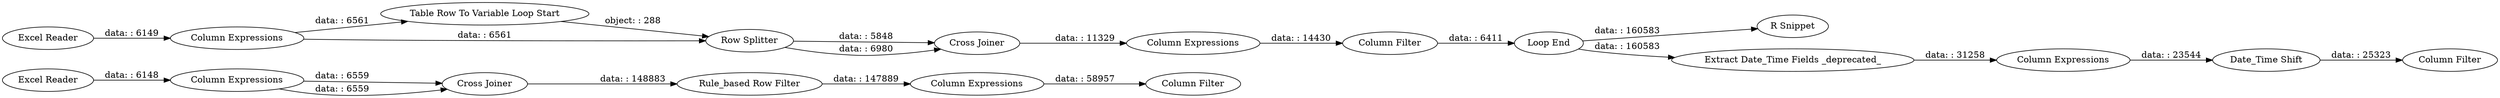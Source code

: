 digraph {
	"-585173365919000829_7" [label="Excel Reader"]
	"-585173365919000829_18" [label="Cross Joiner"]
	"-585173365919000829_15" [label="Column Filter"]
	"-585173365919000829_10" [label="Rule_based Row Filter"]
	"-585173365919000829_22" [label="Loop End"]
	"-585173365919000829_23" [label="R Snippet"]
	"-585173365919000829_197" [label="Extract Date_Time Fields _deprecated_"]
	"-585173365919000829_234" [label="Date_Time Shift"]
	"-585173365919000829_231" [label="Column Expressions"]
	"-585173365919000829_8" [label="Column Expressions"]
	"-585173365919000829_13" [label="Column Filter"]
	"-585173365919000829_14" [label="Column Expressions"]
	"-585173365919000829_11" [label="Column Expressions"]
	"-585173365919000829_16" [label="Excel Reader"]
	"-585173365919000829_20" [label="Table Row To Variable Loop Start"]
	"-585173365919000829_235" [label="Column Filter"]
	"-585173365919000829_21" [label="Row Splitter"]
	"-585173365919000829_9" [label="Cross Joiner"]
	"-585173365919000829_17" [label="Column Expressions"]
	"-585173365919000829_16" -> "-585173365919000829_17" [label="data: : 6149"]
	"-585173365919000829_18" -> "-585173365919000829_14" [label="data: : 11329"]
	"-585173365919000829_17" -> "-585173365919000829_21" [label="data: : 6561"]
	"-585173365919000829_21" -> "-585173365919000829_18" [label="data: : 5848"]
	"-585173365919000829_20" -> "-585173365919000829_21" [label="object: : 288"]
	"-585173365919000829_8" -> "-585173365919000829_9" [label="data: : 6559"]
	"-585173365919000829_22" -> "-585173365919000829_23" [label="data: : 160583"]
	"-585173365919000829_21" -> "-585173365919000829_18" [label="data: : 6980"]
	"-585173365919000829_197" -> "-585173365919000829_231" [label="data: : 31258"]
	"-585173365919000829_11" -> "-585173365919000829_13" [label="data: : 58957"]
	"-585173365919000829_9" -> "-585173365919000829_10" [label="data: : 148883"]
	"-585173365919000829_7" -> "-585173365919000829_8" [label="data: : 6148"]
	"-585173365919000829_22" -> "-585173365919000829_197" [label="data: : 160583"]
	"-585173365919000829_234" -> "-585173365919000829_235" [label="data: : 25323"]
	"-585173365919000829_8" -> "-585173365919000829_9" [label="data: : 6559"]
	"-585173365919000829_17" -> "-585173365919000829_20" [label="data: : 6561"]
	"-585173365919000829_14" -> "-585173365919000829_15" [label="data: : 14430"]
	"-585173365919000829_10" -> "-585173365919000829_11" [label="data: : 147889"]
	"-585173365919000829_231" -> "-585173365919000829_234" [label="data: : 23544"]
	"-585173365919000829_15" -> "-585173365919000829_22" [label="data: : 6411"]
	rankdir=LR
}
